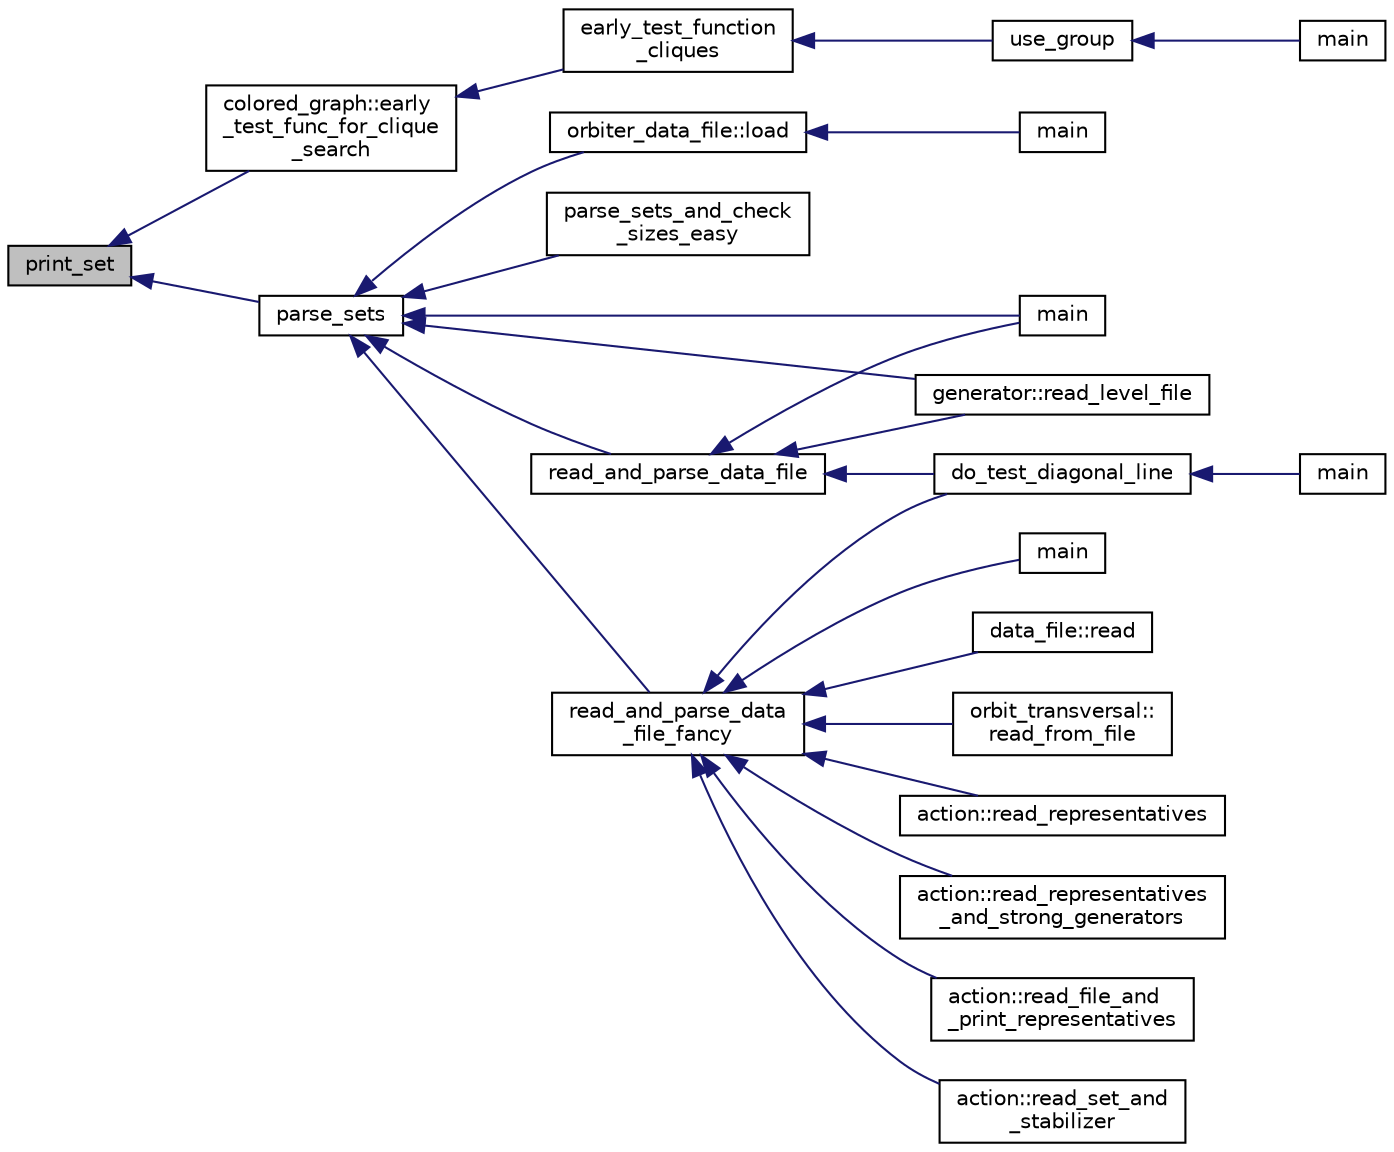 digraph "print_set"
{
  edge [fontname="Helvetica",fontsize="10",labelfontname="Helvetica",labelfontsize="10"];
  node [fontname="Helvetica",fontsize="10",shape=record];
  rankdir="LR";
  Node13618 [label="print_set",height=0.2,width=0.4,color="black", fillcolor="grey75", style="filled", fontcolor="black"];
  Node13618 -> Node13619 [dir="back",color="midnightblue",fontsize="10",style="solid",fontname="Helvetica"];
  Node13619 [label="colored_graph::early\l_test_func_for_clique\l_search",height=0.2,width=0.4,color="black", fillcolor="white", style="filled",URL="$dc/de2/classcolored__graph.html#a1b241a243ef5c2d39d910403d28a083c"];
  Node13619 -> Node13620 [dir="back",color="midnightblue",fontsize="10",style="solid",fontname="Helvetica"];
  Node13620 [label="early_test_function\l_cliques",height=0.2,width=0.4,color="black", fillcolor="white", style="filled",URL="$d9/d9f/all__cliques_8_c.html#a09f78bde7f687bf1bae36dd883bb182a"];
  Node13620 -> Node13621 [dir="back",color="midnightblue",fontsize="10",style="solid",fontname="Helvetica"];
  Node13621 [label="use_group",height=0.2,width=0.4,color="black", fillcolor="white", style="filled",URL="$d9/d9f/all__cliques_8_c.html#aba62531e97173264c39afe2c7857af31"];
  Node13621 -> Node13622 [dir="back",color="midnightblue",fontsize="10",style="solid",fontname="Helvetica"];
  Node13622 [label="main",height=0.2,width=0.4,color="black", fillcolor="white", style="filled",URL="$d9/d9f/all__cliques_8_c.html#a3c04138a5bfe5d72780bb7e82a18e627"];
  Node13618 -> Node13623 [dir="back",color="midnightblue",fontsize="10",style="solid",fontname="Helvetica"];
  Node13623 [label="parse_sets",height=0.2,width=0.4,color="black", fillcolor="white", style="filled",URL="$d4/d74/util_8_c.html#a1612628db54b7daaa67b440f2343b240"];
  Node13623 -> Node13624 [dir="back",color="midnightblue",fontsize="10",style="solid",fontname="Helvetica"];
  Node13624 [label="main",height=0.2,width=0.4,color="black", fillcolor="white", style="filled",URL="$df/df4/collect_8_c.html#a3c04138a5bfe5d72780bb7e82a18e627"];
  Node13623 -> Node13625 [dir="back",color="midnightblue",fontsize="10",style="solid",fontname="Helvetica"];
  Node13625 [label="orbiter_data_file::load",height=0.2,width=0.4,color="black", fillcolor="white", style="filled",URL="$dc/dde/classorbiter__data__file.html#a5296d660c596cd3fce81a8f2d26d7d7f"];
  Node13625 -> Node13626 [dir="back",color="midnightblue",fontsize="10",style="solid",fontname="Helvetica"];
  Node13626 [label="main",height=0.2,width=0.4,color="black", fillcolor="white", style="filled",URL="$df/de7/ovoid_2ovoid_8_c.html#a217dbf8b442f20279ea00b898af96f52"];
  Node13623 -> Node13627 [dir="back",color="midnightblue",fontsize="10",style="solid",fontname="Helvetica"];
  Node13627 [label="read_and_parse_data_file",height=0.2,width=0.4,color="black", fillcolor="white", style="filled",URL="$d4/d74/util_8_c.html#aa4d6668fcc58f40de7a3b75adf1e8af0"];
  Node13627 -> Node13624 [dir="back",color="midnightblue",fontsize="10",style="solid",fontname="Helvetica"];
  Node13627 -> Node13628 [dir="back",color="midnightblue",fontsize="10",style="solid",fontname="Helvetica"];
  Node13628 [label="do_test_diagonal_line",height=0.2,width=0.4,color="black", fillcolor="white", style="filled",URL="$d4/d67/geometry_8h.html#a031abbb55d1cba39a58b62fd49f1c755"];
  Node13628 -> Node13629 [dir="back",color="midnightblue",fontsize="10",style="solid",fontname="Helvetica"];
  Node13629 [label="main",height=0.2,width=0.4,color="black", fillcolor="white", style="filled",URL="$d0/d2f/process_8_c.html#a3c04138a5bfe5d72780bb7e82a18e627"];
  Node13627 -> Node13630 [dir="back",color="midnightblue",fontsize="10",style="solid",fontname="Helvetica"];
  Node13630 [label="generator::read_level_file",height=0.2,width=0.4,color="black", fillcolor="white", style="filled",URL="$d7/d73/classgenerator.html#a2f706a252cb52357a8c214972a50c994"];
  Node13623 -> Node13631 [dir="back",color="midnightblue",fontsize="10",style="solid",fontname="Helvetica"];
  Node13631 [label="parse_sets_and_check\l_sizes_easy",height=0.2,width=0.4,color="black", fillcolor="white", style="filled",URL="$d4/d74/util_8_c.html#aa82fe570ec44150c6df25516dc8b78c1"];
  Node13623 -> Node13632 [dir="back",color="midnightblue",fontsize="10",style="solid",fontname="Helvetica"];
  Node13632 [label="read_and_parse_data\l_file_fancy",height=0.2,width=0.4,color="black", fillcolor="white", style="filled",URL="$d4/d74/util_8_c.html#aeb8585c8a2e92cfdfbe73d8995800de8"];
  Node13632 -> Node13633 [dir="back",color="midnightblue",fontsize="10",style="solid",fontname="Helvetica"];
  Node13633 [label="main",height=0.2,width=0.4,color="black", fillcolor="white", style="filled",URL="$d0/dfc/transpose_8_c.html#a217dbf8b442f20279ea00b898af96f52"];
  Node13632 -> Node13634 [dir="back",color="midnightblue",fontsize="10",style="solid",fontname="Helvetica"];
  Node13634 [label="data_file::read",height=0.2,width=0.4,color="black", fillcolor="white", style="filled",URL="$d2/dd1/classdata__file.html#a34c1f9447c977e2e98958930853afaf0"];
  Node13632 -> Node13628 [dir="back",color="midnightblue",fontsize="10",style="solid",fontname="Helvetica"];
  Node13632 -> Node13635 [dir="back",color="midnightblue",fontsize="10",style="solid",fontname="Helvetica"];
  Node13635 [label="orbit_transversal::\lread_from_file",height=0.2,width=0.4,color="black", fillcolor="white", style="filled",URL="$de/d2d/classorbit__transversal.html#af88293d7cc859b6202547d60a08c6b59"];
  Node13632 -> Node13636 [dir="back",color="midnightblue",fontsize="10",style="solid",fontname="Helvetica"];
  Node13636 [label="action::read_representatives",height=0.2,width=0.4,color="black", fillcolor="white", style="filled",URL="$d2/d86/classaction.html#a4959d3dd9b20c330b15c31ab6162cc2b"];
  Node13632 -> Node13637 [dir="back",color="midnightblue",fontsize="10",style="solid",fontname="Helvetica"];
  Node13637 [label="action::read_representatives\l_and_strong_generators",height=0.2,width=0.4,color="black", fillcolor="white", style="filled",URL="$d2/d86/classaction.html#a59ba2fa55080f6b1703141f60e0d3aad"];
  Node13632 -> Node13638 [dir="back",color="midnightblue",fontsize="10",style="solid",fontname="Helvetica"];
  Node13638 [label="action::read_file_and\l_print_representatives",height=0.2,width=0.4,color="black", fillcolor="white", style="filled",URL="$d2/d86/classaction.html#a04633f855952d34d7202126a895fd45b"];
  Node13632 -> Node13639 [dir="back",color="midnightblue",fontsize="10",style="solid",fontname="Helvetica"];
  Node13639 [label="action::read_set_and\l_stabilizer",height=0.2,width=0.4,color="black", fillcolor="white", style="filled",URL="$d2/d86/classaction.html#a7e22ee51c869b45d98ec93ec431389f5"];
  Node13623 -> Node13630 [dir="back",color="midnightblue",fontsize="10",style="solid",fontname="Helvetica"];
}
